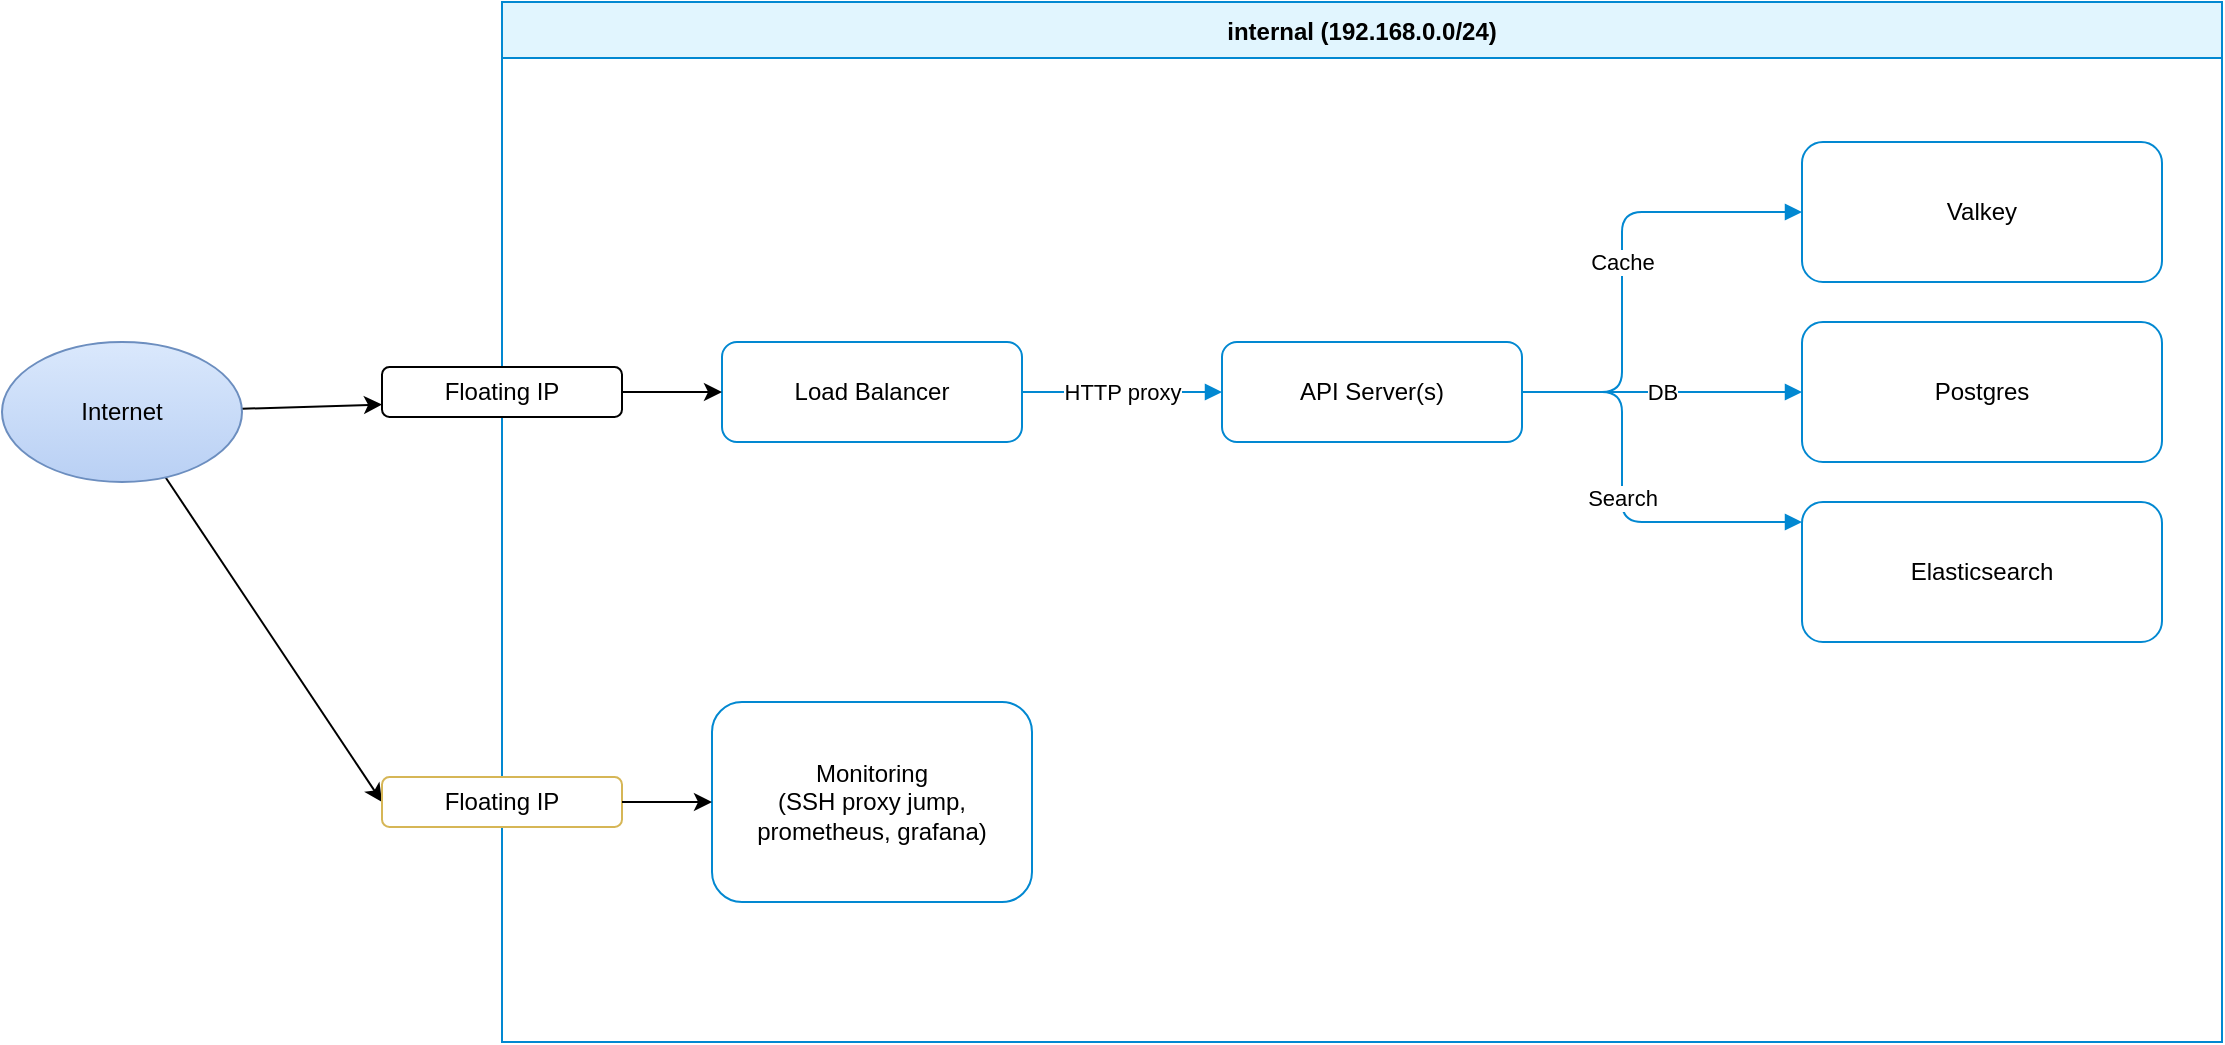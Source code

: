 <mxfile>
    <diagram id="bulbul-infra" name="OpenStack Infrastructure">
        <mxGraphModel dx="2660" dy="1138" grid="1" gridSize="10" guides="1" tooltips="1" connect="1" arrows="1" fold="1" page="1" pageScale="1" pageWidth="1169" pageHeight="827" math="0" shadow="0">
            <root>
                <mxCell id="0"/>
                <mxCell id="1" parent="0"/>
                <mxCell id="2" style="edgeStyle=none;html=1;entryX=0;entryY=0.75;entryDx=0;entryDy=0;" edge="1" parent="1" source="internet" target="fip_lb">
                    <mxGeometry relative="1" as="geometry"/>
                </mxCell>
                <mxCell id="3" style="edgeStyle=none;html=1;entryX=0;entryY=0.5;entryDx=0;entryDy=0;" edge="1" parent="1" source="internet" target="fip_mon">
                    <mxGeometry relative="1" as="geometry"/>
                </mxCell>
                <mxCell id="internet" value="Internet" style="ellipse;whiteSpace=wrap;html=1;fillColor=#dae8fc;strokeColor=#6c8ebf;gradientColor=#b9d0f4;shadow=0;" parent="1" vertex="1">
                    <mxGeometry x="-1140" y="320" width="120" height="70" as="geometry"/>
                </mxCell>
                <mxCell id="privnet" value="internal (192.168.0.0/24)" style="swimlane;horizontal=1;startSize=28;rounded=0;fillColor=#e1f5fe;strokeColor=#0288d1;" parent="1" vertex="1">
                    <mxGeometry x="-890" y="150" width="860" height="520" as="geometry"/>
                </mxCell>
                <mxCell id="lb" value="Load Balancer" style="rounded=1;whiteSpace=wrap;html=1;fillColor=#ffffff;strokeColor=#0288d1;" parent="privnet" vertex="1">
                    <mxGeometry x="110" y="170" width="150" height="50" as="geometry"/>
                </mxCell>
                <mxCell id="apis" value="API Server(s)" style="rounded=1;whiteSpace=wrap;html=1;fillColor=#ffffff;strokeColor=#0288d1;" parent="privnet" vertex="1">
                    <mxGeometry x="360" y="170" width="150" height="50" as="geometry"/>
                </mxCell>
                <mxCell id="pg" value="Postgres" style="rounded=1;whiteSpace=wrap;html=1;fillColor=#ffffff;strokeColor=#0288d1;" parent="privnet" vertex="1">
                    <mxGeometry x="650" y="160" width="180" height="70" as="geometry"/>
                </mxCell>
                <mxCell id="valkey" value="Valkey" style="rounded=1;whiteSpace=wrap;html=1;fillColor=#ffffff;strokeColor=#0288d1;" parent="privnet" vertex="1">
                    <mxGeometry x="650" y="70" width="180" height="70" as="geometry"/>
                </mxCell>
                <mxCell id="es" value="Elasticsearch" style="rounded=1;whiteSpace=wrap;html=1;fillColor=#ffffff;strokeColor=#0288d1;" parent="privnet" vertex="1">
                    <mxGeometry x="650" y="250" width="180" height="70" as="geometry"/>
                </mxCell>
                <mxCell id="mon" value="Monitoring&lt;br&gt;(SSH proxy jump, prometheus, grafana)" style="rounded=1;whiteSpace=wrap;html=1;fillColor=#ffffff;strokeColor=#0288d1;" parent="privnet" vertex="1">
                    <mxGeometry x="105" y="350" width="160" height="100" as="geometry"/>
                </mxCell>
                <mxCell id="e_lb_api" value="HTTP proxy" style="edgeStyle=elbowEdgeStyle;endArrow=block;html=1;strokeColor=#0288d1;" parent="privnet" source="lb" target="apis" edge="1">
                    <mxGeometry relative="1" as="geometry"/>
                </mxCell>
                <mxCell id="e_api_pg" value="DB" style="edgeStyle=elbowEdgeStyle;endArrow=block;html=1;strokeColor=#0288d1;" parent="privnet" source="apis" target="pg" edge="1">
                    <mxGeometry relative="1" as="geometry"/>
                </mxCell>
                <mxCell id="e_api_valkey" value="Cache" style="edgeStyle=elbowEdgeStyle;endArrow=block;html=1;strokeColor=#0288d1;" parent="privnet" source="apis" target="valkey" edge="1">
                    <mxGeometry relative="1" as="geometry">
                        <Array as="points">
                            <mxPoint x="560" y="195"/>
                        </Array>
                    </mxGeometry>
                </mxCell>
                <mxCell id="e_api_es" value="Search" style="edgeStyle=elbowEdgeStyle;endArrow=block;html=1;strokeColor=#0288d1;" parent="privnet" source="apis" target="es" edge="1">
                    <mxGeometry relative="1" as="geometry">
                        <Array as="points">
                            <mxPoint x="560" y="260"/>
                        </Array>
                    </mxGeometry>
                </mxCell>
                <mxCell id="4" style="edgeStyle=none;html=1;entryX=0;entryY=0.5;entryDx=0;entryDy=0;" edge="1" parent="privnet" source="fip_lb" target="lb">
                    <mxGeometry relative="1" as="geometry"/>
                </mxCell>
                <mxCell id="fip_lb" value="Floating IP" style="rounded=1;whiteSpace=wrap;html=1;" parent="privnet" vertex="1">
                    <mxGeometry x="-60" y="182.5" width="120" height="25" as="geometry"/>
                </mxCell>
                <mxCell id="fip_mon" value="Floating IP" style="rounded=1;whiteSpace=wrap;html=1;fillColor=#ffffff;strokeColor=#d6b656;" parent="privnet" vertex="1">
                    <mxGeometry x="-60" y="387.5" width="120" height="25" as="geometry"/>
                </mxCell>
                <mxCell id="5" style="edgeStyle=none;html=1;entryX=0;entryY=0.5;entryDx=0;entryDy=0;" edge="1" parent="privnet" source="fip_mon" target="mon">
                    <mxGeometry relative="1" as="geometry"/>
                </mxCell>
            </root>
        </mxGraphModel>
    </diagram>
</mxfile>